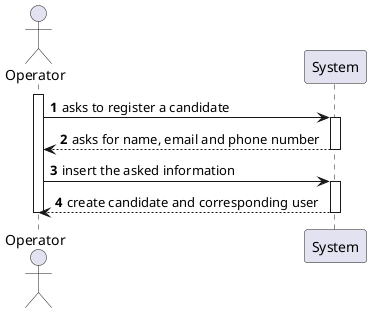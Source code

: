 @startuml US1005_SSD
autonumber

actor "Operator" as USER
participant "System" as SYS

activate USER

USER -> SYS : asks to register a candidate
activate SYS
SYS --> USER : asks for name, email and phone number
deactivate SYS

USER -> SYS : insert the asked information
activate SYS
SYS --> USER : create candidate and corresponding user
deactivate SYS

deactivate USER

@enduml